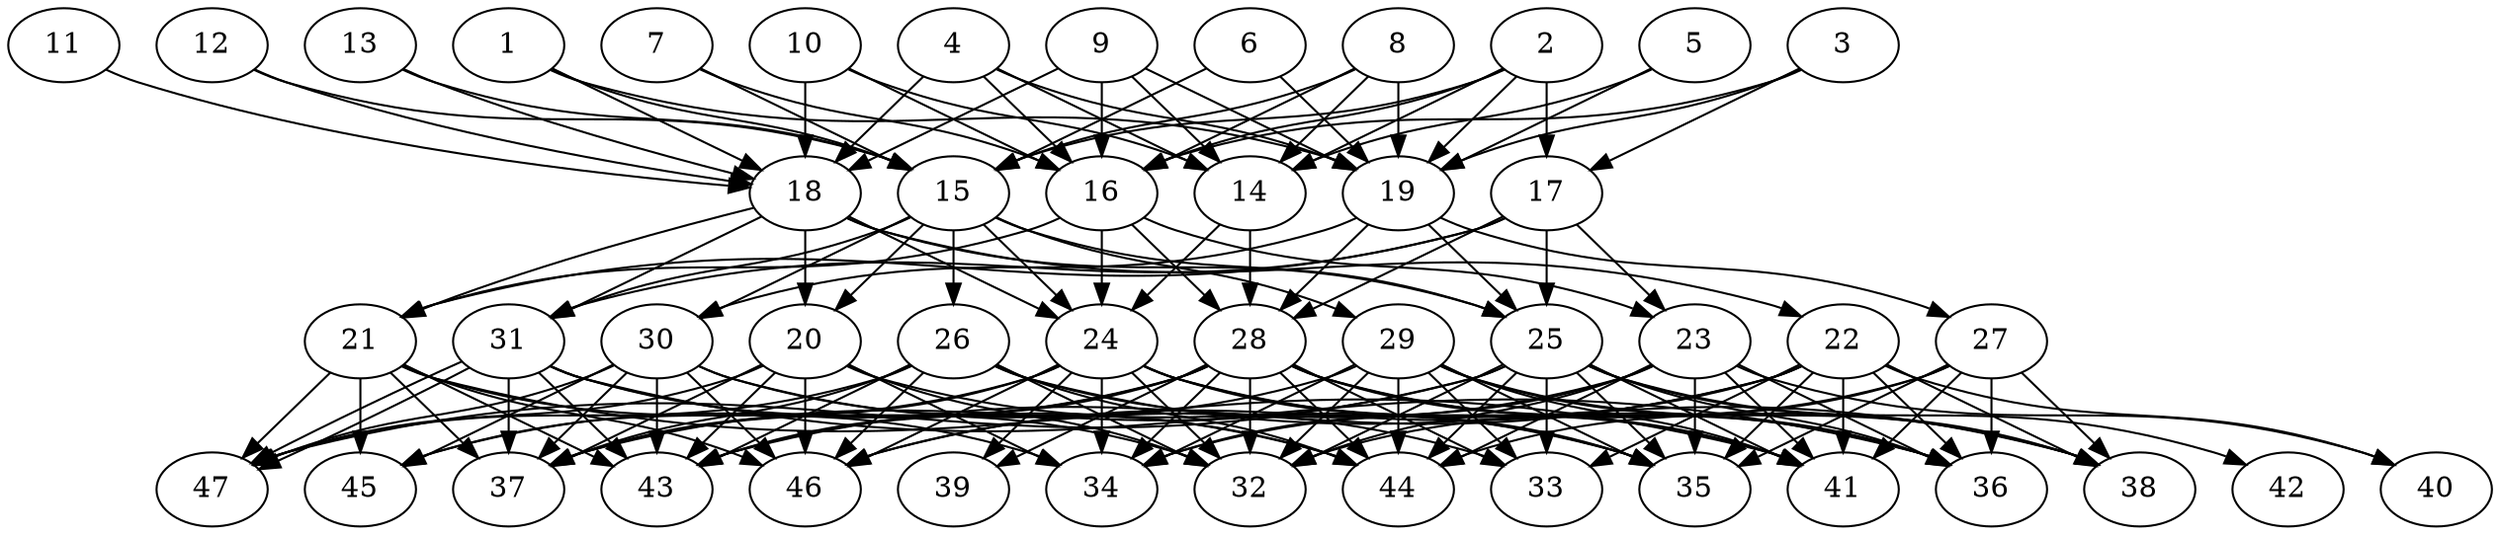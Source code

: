 // DAG (tier=3-complex, mode=data, n=47, ccr=0.503, fat=0.781, density=0.711, regular=0.273, jump=0.269, mindata=4194304, maxdata=33554432)
// DAG automatically generated by daggen at Sun Aug 24 16:33:35 2025
// /home/ermia/Project/Environments/daggen/bin/daggen --dot --ccr 0.503 --fat 0.781 --regular 0.273 --density 0.711 --jump 0.269 --mindata 4194304 --maxdata 33554432 -n 47 
digraph G {
  1 [size="201180751776972992", alpha="0.05", expect_size="100590375888486496"]
  1 -> 15 [size ="3572935008714752"]
  1 -> 18 [size ="3572935008714752"]
  1 -> 19 [size ="3572935008714752"]
  2 [size="9577011487926179840", alpha="0.18", expect_size="4788505743963089920"]
  2 -> 14 [size ="6108049622171648"]
  2 -> 15 [size ="6108049622171648"]
  2 -> 16 [size ="6108049622171648"]
  2 -> 17 [size ="6108049622171648"]
  2 -> 19 [size ="6108049622171648"]
  3 [size="32995014655298452324352", alpha="0.03", expect_size="16497507327649226162176"]
  3 -> 16 [size ="8229792222543872"]
  3 -> 17 [size ="8229792222543872"]
  3 -> 19 [size ="8229792222543872"]
  4 [size="74927400224944992", alpha="0.00", expect_size="37463700112472496"]
  4 -> 14 [size ="1541078859644928"]
  4 -> 16 [size ="1541078859644928"]
  4 -> 18 [size ="1541078859644928"]
  4 -> 19 [size ="1541078859644928"]
  5 [size="16777216000000000000000", alpha="0.02", expect_size="8388608000000000000000"]
  5 -> 14 [size ="5242880000000000"]
  5 -> 19 [size ="5242880000000000"]
  6 [size="342962249932380736", alpha="0.10", expect_size="171481124966190368"]
  6 -> 15 [size ="5984187001602048"]
  6 -> 19 [size ="5984187001602048"]
  7 [size="42072650476958112", alpha="0.16", expect_size="21036325238479056"]
  7 -> 15 [size ="3128883415089152"]
  7 -> 16 [size ="3128883415089152"]
  8 [size="596369360239460352000", alpha="0.14", expect_size="298184680119730176000"]
  8 -> 14 [size ="566804820787200"]
  8 -> 15 [size ="566804820787200"]
  8 -> 16 [size ="566804820787200"]
  8 -> 19 [size ="566804820787200"]
  9 [size="15374392399830080", alpha="0.19", expect_size="7687196199915040"]
  9 -> 14 [size ="695271453360128"]
  9 -> 16 [size ="695271453360128"]
  9 -> 18 [size ="695271453360128"]
  9 -> 19 [size ="695271453360128"]
  10 [size="2314989287586842624", alpha="0.13", expect_size="1157494643793421312"]
  10 -> 14 [size ="4618032462692352"]
  10 -> 16 [size ="4618032462692352"]
  10 -> 18 [size ="4618032462692352"]
  11 [size="25984835558309888000000", alpha="0.04", expect_size="12992417779154944000000"]
  11 -> 18 [size ="7018376069120000"]
  12 [size="176895572660224786432", alpha="0.16", expect_size="88447786330112393216"]
  12 -> 15 [size ="252097165524992"]
  12 -> 18 [size ="252097165524992"]
  13 [size="29194237525600620", alpha="0.00", expect_size="14597118762800310"]
  13 -> 15 [size ="948600200757248"]
  13 -> 18 [size ="948600200757248"]
  14 [size="29331091189554576", alpha="0.16", expect_size="14665545594777288"]
  14 -> 24 [size ="1275724606472192"]
  14 -> 28 [size ="1275724606472192"]
  15 [size="3575235518262614528", alpha="0.10", expect_size="1787617759131307264"]
  15 -> 20 [size ="1778331208908800"]
  15 -> 24 [size ="1778331208908800"]
  15 -> 25 [size ="1778331208908800"]
  15 -> 26 [size ="1778331208908800"]
  15 -> 29 [size ="1778331208908800"]
  15 -> 30 [size ="1778331208908800"]
  15 -> 31 [size ="1778331208908800"]
  16 [size="24884286147239518208", alpha="0.02", expect_size="12442143073619759104"]
  16 -> 21 [size ="7826546307891200"]
  16 -> 23 [size ="7826546307891200"]
  16 -> 24 [size ="7826546307891200"]
  16 -> 28 [size ="7826546307891200"]
  17 [size="1526378994271587926016", alpha="0.18", expect_size="763189497135793963008"]
  17 -> 21 [size ="1060551039909888"]
  17 -> 23 [size ="1060551039909888"]
  17 -> 25 [size ="1060551039909888"]
  17 -> 28 [size ="1060551039909888"]
  17 -> 31 [size ="1060551039909888"]
  18 [size="54766686655285808", alpha="0.02", expect_size="27383343327642904"]
  18 -> 20 [size ="884253982195712"]
  18 -> 21 [size ="884253982195712"]
  18 -> 22 [size ="884253982195712"]
  18 -> 24 [size ="884253982195712"]
  18 -> 25 [size ="884253982195712"]
  18 -> 31 [size ="884253982195712"]
  19 [size="1629445191743598592", alpha="0.07", expect_size="814722595871799296"]
  19 -> 25 [size ="1268906152951808"]
  19 -> 27 [size ="1268906152951808"]
  19 -> 28 [size ="1268906152951808"]
  19 -> 30 [size ="1268906152951808"]
  20 [size="153065142499453216", alpha="0.18", expect_size="76532571249726608"]
  20 -> 32 [size ="4419070912888832"]
  20 -> 34 [size ="4419070912888832"]
  20 -> 35 [size ="4419070912888832"]
  20 -> 37 [size ="4419070912888832"]
  20 -> 43 [size ="4419070912888832"]
  20 -> 46 [size ="4419070912888832"]
  20 -> 47 [size ="4419070912888832"]
  21 [size="62949512279177736", alpha="0.03", expect_size="31474756139588868"]
  21 -> 34 [size ="7248311169843200"]
  21 -> 37 [size ="7248311169843200"]
  21 -> 41 [size ="7248311169843200"]
  21 -> 43 [size ="7248311169843200"]
  21 -> 45 [size ="7248311169843200"]
  21 -> 46 [size ="7248311169843200"]
  21 -> 47 [size ="7248311169843200"]
  22 [size="1912593647355142602752", alpha="0.13", expect_size="956296823677571301376"]
  22 -> 33 [size ="1232646252265472"]
  22 -> 34 [size ="1232646252265472"]
  22 -> 35 [size ="1232646252265472"]
  22 -> 36 [size ="1232646252265472"]
  22 -> 38 [size ="1232646252265472"]
  22 -> 40 [size ="1232646252265472"]
  22 -> 41 [size ="1232646252265472"]
  22 -> 43 [size ="1232646252265472"]
  22 -> 46 [size ="1232646252265472"]
  23 [size="149673926547472384000", alpha="0.19", expect_size="74836963273736192000"]
  23 -> 32 [size ="225521224908800"]
  23 -> 34 [size ="225521224908800"]
  23 -> 35 [size ="225521224908800"]
  23 -> 36 [size ="225521224908800"]
  23 -> 40 [size ="225521224908800"]
  23 -> 41 [size ="225521224908800"]
  23 -> 44 [size ="225521224908800"]
  23 -> 46 [size ="225521224908800"]
  24 [size="120154685828654448", alpha="0.18", expect_size="60077342914327224"]
  24 -> 32 [size ="4077452443779072"]
  24 -> 34 [size ="4077452443779072"]
  24 -> 35 [size ="4077452443779072"]
  24 -> 36 [size ="4077452443779072"]
  24 -> 37 [size ="4077452443779072"]
  24 -> 39 [size ="4077452443779072"]
  24 -> 41 [size ="4077452443779072"]
  24 -> 45 [size ="4077452443779072"]
  24 -> 46 [size ="4077452443779072"]
  25 [size="8746787046286650507264", alpha="0.15", expect_size="4373393523143325253632"]
  25 -> 32 [size ="3396166880329728"]
  25 -> 33 [size ="3396166880329728"]
  25 -> 35 [size ="3396166880329728"]
  25 -> 36 [size ="3396166880329728"]
  25 -> 37 [size ="3396166880329728"]
  25 -> 38 [size ="3396166880329728"]
  25 -> 41 [size ="3396166880329728"]
  25 -> 42 [size ="3396166880329728"]
  25 -> 44 [size ="3396166880329728"]
  25 -> 47 [size ="3396166880329728"]
  26 [size="323375808914913230848", alpha="0.08", expect_size="161687904457456615424"]
  26 -> 32 [size ="376901910659072"]
  26 -> 35 [size ="376901910659072"]
  26 -> 37 [size ="376901910659072"]
  26 -> 38 [size ="376901910659072"]
  26 -> 43 [size ="376901910659072"]
  26 -> 44 [size ="376901910659072"]
  26 -> 46 [size ="376901910659072"]
  26 -> 47 [size ="376901910659072"]
  27 [size="74359237216206176", alpha="0.07", expect_size="37179618608103088"]
  27 -> 32 [size ="4821374895915008"]
  27 -> 35 [size ="4821374895915008"]
  27 -> 36 [size ="4821374895915008"]
  27 -> 38 [size ="4821374895915008"]
  27 -> 41 [size ="4821374895915008"]
  27 -> 44 [size ="4821374895915008"]
  28 [size="210491558734175008", alpha="0.10", expect_size="105245779367087504"]
  28 -> 32 [size ="3889907890126848"]
  28 -> 33 [size ="3889907890126848"]
  28 -> 34 [size ="3889907890126848"]
  28 -> 36 [size ="3889907890126848"]
  28 -> 37 [size ="3889907890126848"]
  28 -> 38 [size ="3889907890126848"]
  28 -> 39 [size ="3889907890126848"]
  28 -> 41 [size ="3889907890126848"]
  28 -> 43 [size ="3889907890126848"]
  28 -> 44 [size ="3889907890126848"]
  28 -> 45 [size ="3889907890126848"]
  29 [size="104290872813263936", alpha="0.02", expect_size="52145436406631968"]
  29 -> 32 [size ="6603001653362688"]
  29 -> 33 [size ="6603001653362688"]
  29 -> 34 [size ="6603001653362688"]
  29 -> 35 [size ="6603001653362688"]
  29 -> 36 [size ="6603001653362688"]
  29 -> 38 [size ="6603001653362688"]
  29 -> 41 [size ="6603001653362688"]
  29 -> 43 [size ="6603001653362688"]
  29 -> 44 [size ="6603001653362688"]
  30 [size="153764943370837952", alpha="0.12", expect_size="76882471685418976"]
  30 -> 33 [size ="3472204444467200"]
  30 -> 37 [size ="3472204444467200"]
  30 -> 43 [size ="3472204444467200"]
  30 -> 44 [size ="3472204444467200"]
  30 -> 45 [size ="3472204444467200"]
  30 -> 46 [size ="3472204444467200"]
  30 -> 47 [size ="3472204444467200"]
  31 [size="1869842601538993782784", alpha="0.18", expect_size="934921300769496891392"]
  31 -> 32 [size ="1214208737804288"]
  31 -> 36 [size ="1214208737804288"]
  31 -> 37 [size ="1214208737804288"]
  31 -> 43 [size ="1214208737804288"]
  31 -> 44 [size ="1214208737804288"]
  31 -> 47 [size ="1214208737804288"]
  31 -> 47 [size ="1214208737804288"]
  32 [size="2162238468216479285248", alpha="0.17", expect_size="1081119234108239642624"]
  33 [size="18052424355732539834368", alpha="0.17", expect_size="9026212177866269917184"]
  34 [size="278825184614146944", alpha="0.12", expect_size="139412592307073472"]
  35 [size="240296845319862656", alpha="0.05", expect_size="120148422659931328"]
  36 [size="5391765691741991936", alpha="0.12", expect_size="2695882845870995968"]
  37 [size="3006734705782423552000", alpha="0.18", expect_size="1503367352891211776000"]
  38 [size="296695061370506368", alpha="0.06", expect_size="148347530685253184"]
  39 [size="3608679664107374247936", alpha="0.14", expect_size="1804339832053687123968"]
  40 [size="315177702899744256", alpha="0.09", expect_size="157588851449872128"]
  41 [size="58958197475494440", alpha="0.10", expect_size="29479098737747220"]
  42 [size="7876052523888732160", alpha="0.05", expect_size="3938026261944366080"]
  43 [size="5255768103505872551936", alpha="0.04", expect_size="2627884051752936275968"]
  44 [size="2123941038574847131648", alpha="0.13", expect_size="1061970519287423565824"]
  45 [size="6489580322788508672", alpha="0.12", expect_size="3244790161394254336"]
  46 [size="34165230737383623753728", alpha="0.07", expect_size="17082615368691811876864"]
  47 [size="452684855116799488", alpha="0.17", expect_size="226342427558399744"]
}